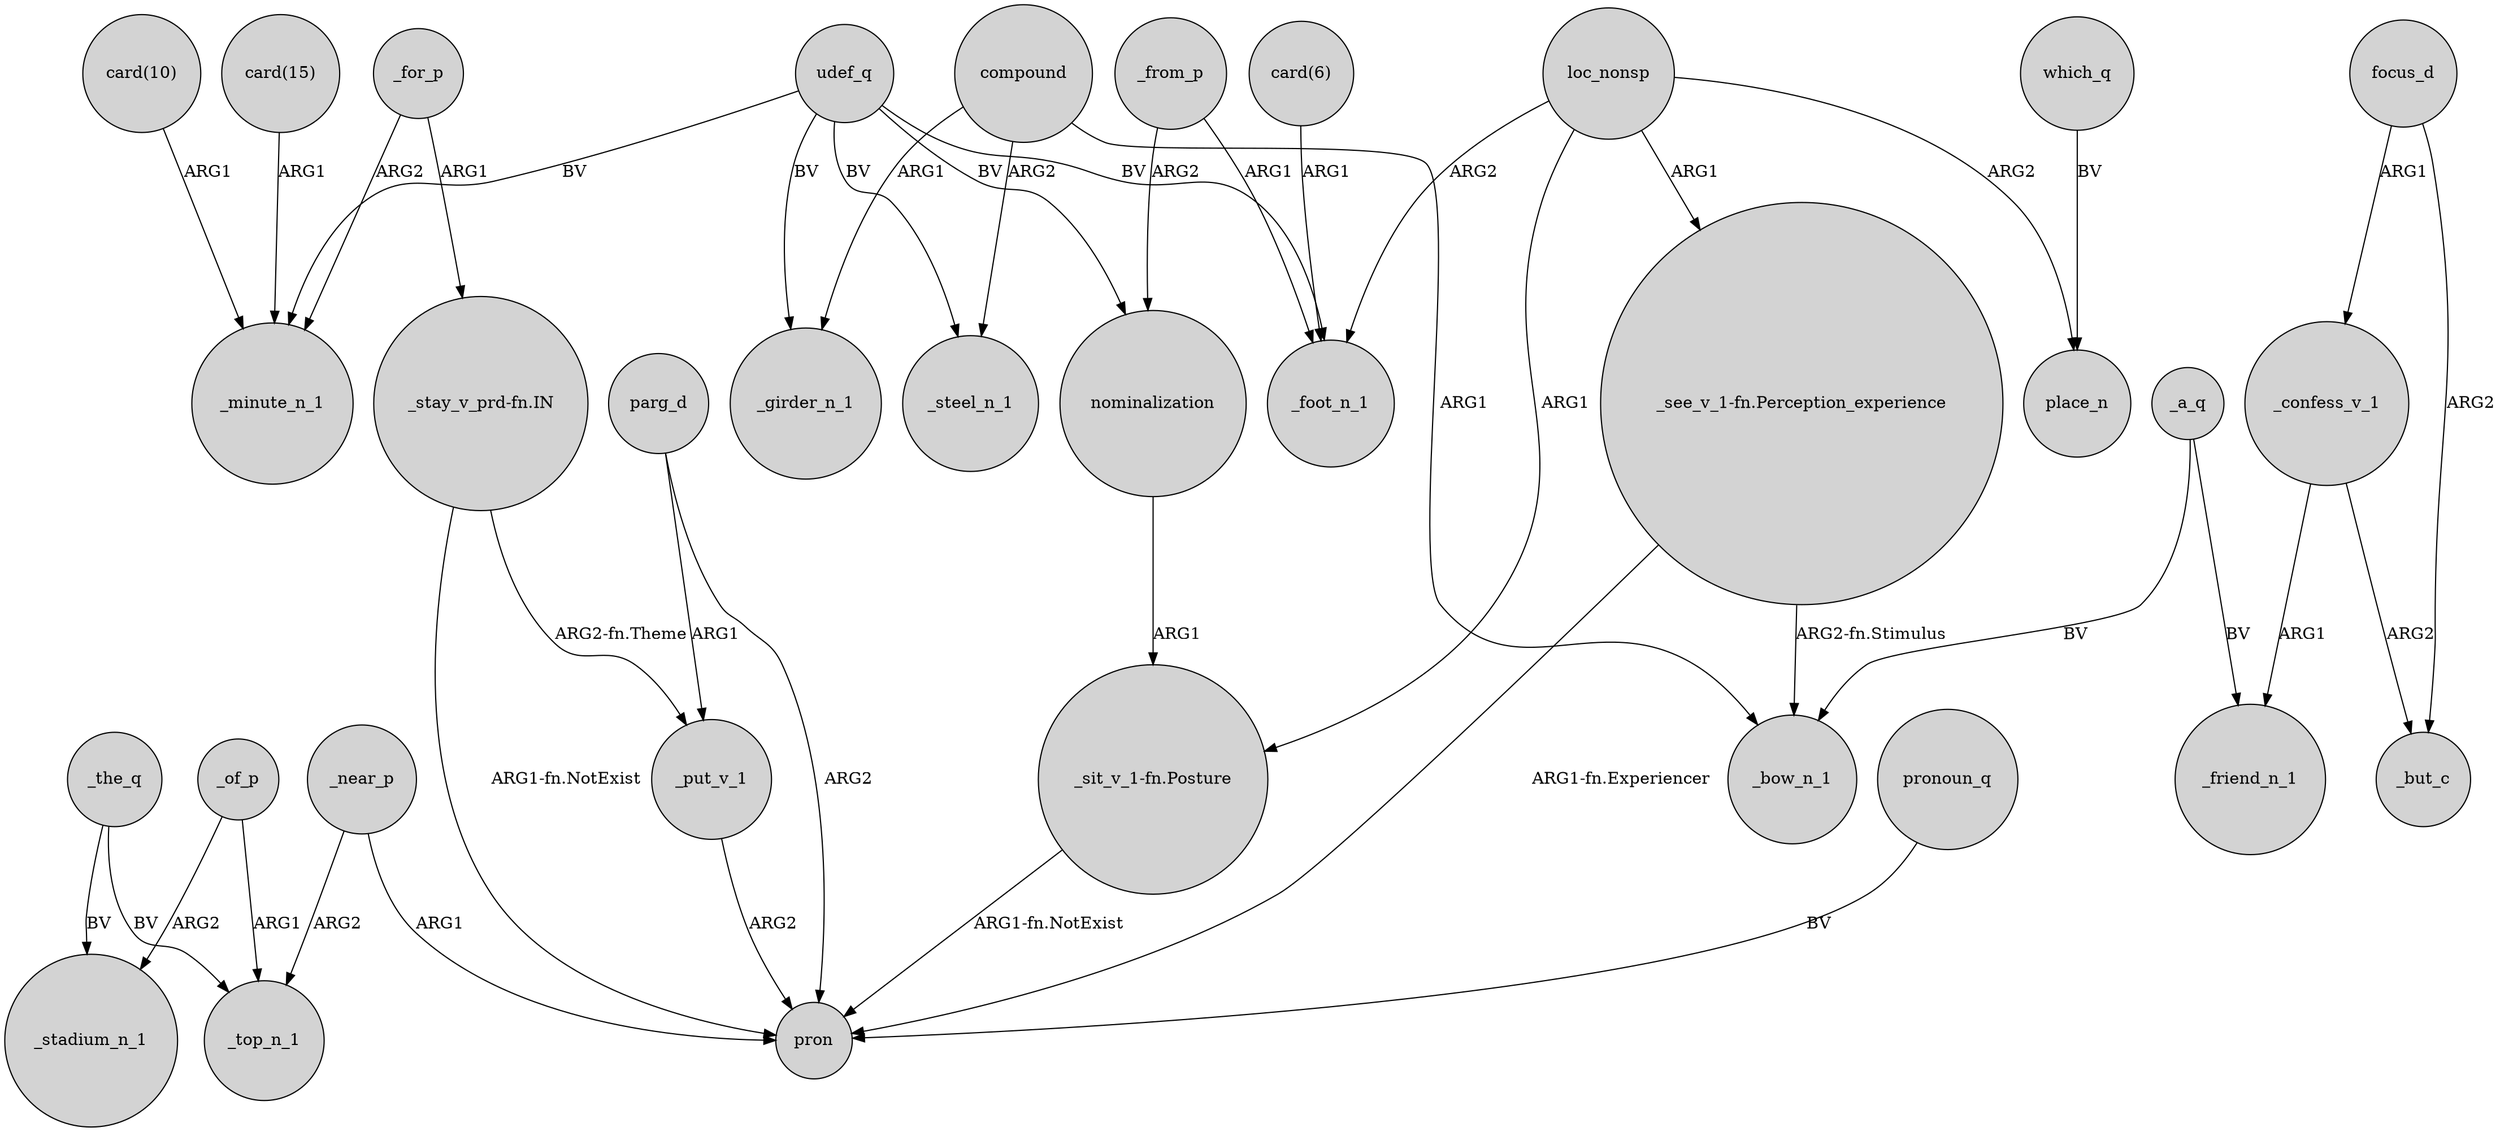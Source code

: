 digraph {
	node [shape=circle style=filled]
	"_see_v_1-fn.Perception_experience" -> pron [label="ARG1-fn.Experiencer"]
	loc_nonsp -> "_see_v_1-fn.Perception_experience" [label=ARG1]
	_near_p -> _top_n_1 [label=ARG2]
	_confess_v_1 -> _friend_n_1 [label=ARG1]
	"card(6)" -> _foot_n_1 [label=ARG1]
	focus_d -> _confess_v_1 [label=ARG1]
	_a_q -> _bow_n_1 [label=BV]
	loc_nonsp -> _foot_n_1 [label=ARG2]
	"card(15)" -> _minute_n_1 [label=ARG1]
	_for_p -> "_stay_v_prd-fn.IN" [label=ARG1]
	_for_p -> _minute_n_1 [label=ARG2]
	"_stay_v_prd-fn.IN" -> pron [label="ARG1-fn.NotExist"]
	_put_v_1 -> pron [label=ARG2]
	udef_q -> _steel_n_1 [label=BV]
	focus_d -> _but_c [label=ARG2]
	_of_p -> _top_n_1 [label=ARG1]
	_near_p -> pron [label=ARG1]
	parg_d -> pron [label=ARG2]
	nominalization -> "_sit_v_1-fn.Posture" [label=ARG1]
	udef_q -> _girder_n_1 [label=BV]
	which_q -> place_n [label=BV]
	"_sit_v_1-fn.Posture" -> pron [label="ARG1-fn.NotExist"]
	_confess_v_1 -> _but_c [label=ARG2]
	pronoun_q -> pron [label=BV]
	_a_q -> _friend_n_1 [label=BV]
	udef_q -> _foot_n_1 [label=BV]
	_the_q -> _top_n_1 [label=BV]
	compound -> _girder_n_1 [label=ARG1]
	"_stay_v_prd-fn.IN" -> _put_v_1 [label="ARG2-fn.Theme"]
	udef_q -> nominalization [label=BV]
	_of_p -> _stadium_n_1 [label=ARG2]
	_from_p -> nominalization [label=ARG2]
	loc_nonsp -> "_sit_v_1-fn.Posture" [label=ARG1]
	loc_nonsp -> place_n [label=ARG2]
	compound -> _bow_n_1 [label=ARG1]
	_the_q -> _stadium_n_1 [label=BV]
	_from_p -> _foot_n_1 [label=ARG1]
	parg_d -> _put_v_1 [label=ARG1]
	"card(10)" -> _minute_n_1 [label=ARG1]
	"_see_v_1-fn.Perception_experience" -> _bow_n_1 [label="ARG2-fn.Stimulus"]
	compound -> _steel_n_1 [label=ARG2]
	udef_q -> _minute_n_1 [label=BV]
}
